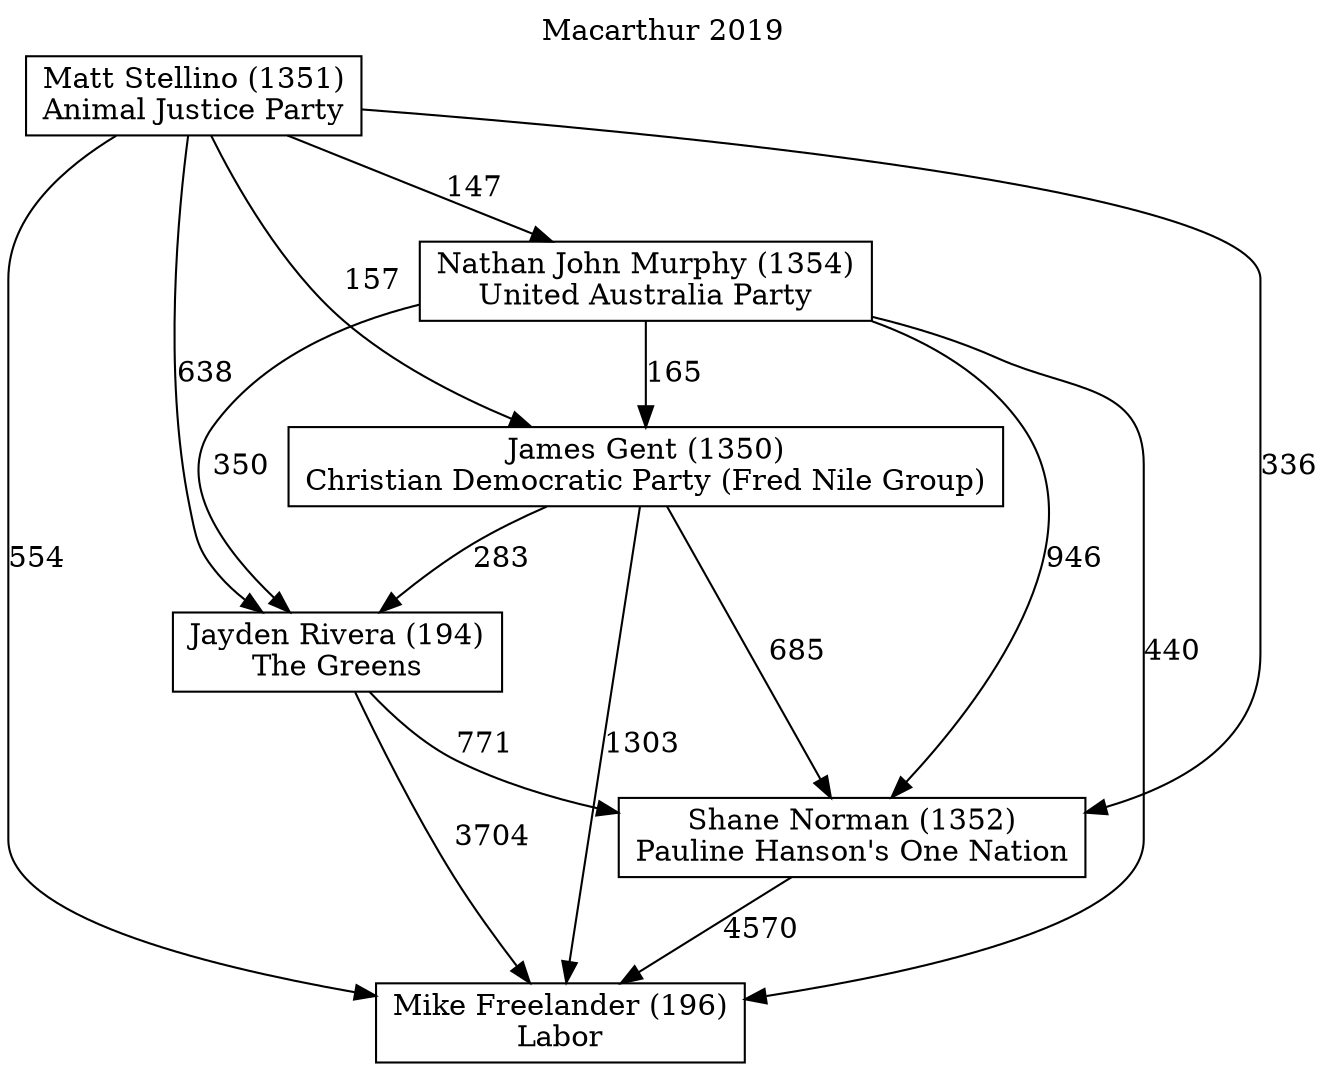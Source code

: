 // House preference flow
digraph "Mike Freelander (196)_Macarthur_2019" {
	graph [label="Macarthur 2019" labelloc=t mclimit=10]
	node [shape=box]
	"Mike Freelander (196)" [label="Mike Freelander (196)
Labor"]
	"Shane Norman (1352)" [label="Shane Norman (1352)
Pauline Hanson's One Nation"]
	"Jayden Rivera (194)" [label="Jayden Rivera (194)
The Greens"]
	"James Gent (1350)" [label="James Gent (1350)
Christian Democratic Party (Fred Nile Group)"]
	"Nathan John Murphy (1354)" [label="Nathan John Murphy (1354)
United Australia Party"]
	"Matt Stellino (1351)" [label="Matt Stellino (1351)
Animal Justice Party"]
	"Shane Norman (1352)" -> "Mike Freelander (196)" [label=4570]
	"Jayden Rivera (194)" -> "Shane Norman (1352)" [label=771]
	"James Gent (1350)" -> "Jayden Rivera (194)" [label=283]
	"Nathan John Murphy (1354)" -> "James Gent (1350)" [label=165]
	"Matt Stellino (1351)" -> "Nathan John Murphy (1354)" [label=147]
	"Jayden Rivera (194)" -> "Mike Freelander (196)" [label=3704]
	"James Gent (1350)" -> "Mike Freelander (196)" [label=1303]
	"Nathan John Murphy (1354)" -> "Mike Freelander (196)" [label=440]
	"Matt Stellino (1351)" -> "Mike Freelander (196)" [label=554]
	"Matt Stellino (1351)" -> "James Gent (1350)" [label=157]
	"Nathan John Murphy (1354)" -> "Jayden Rivera (194)" [label=350]
	"Matt Stellino (1351)" -> "Jayden Rivera (194)" [label=638]
	"James Gent (1350)" -> "Shane Norman (1352)" [label=685]
	"Nathan John Murphy (1354)" -> "Shane Norman (1352)" [label=946]
	"Matt Stellino (1351)" -> "Shane Norman (1352)" [label=336]
}
